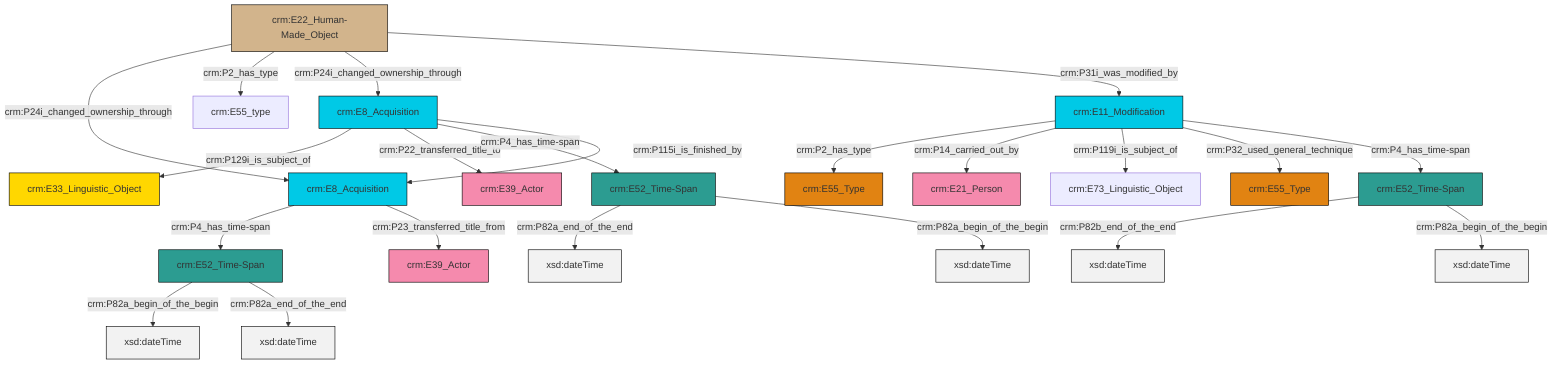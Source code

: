 graph TD
classDef Literal fill:#f2f2f2,stroke:#000000;
classDef CRM_Entity fill:#FFFFFF,stroke:#000000;
classDef Temporal_Entity fill:#00C9E6, stroke:#000000;
classDef Type fill:#E18312, stroke:#000000;
classDef Time-Span fill:#2C9C91, stroke:#000000;
classDef Appellation fill:#FFEB7F, stroke:#000000;
classDef Place fill:#008836, stroke:#000000;
classDef Persistent_Item fill:#B266B2, stroke:#000000;
classDef Conceptual_Object fill:#FFD700, stroke:#000000;
classDef Physical_Thing fill:#D2B48C, stroke:#000000;
classDef Actor fill:#f58aad, stroke:#000000;
classDef PC_Classes fill:#4ce600, stroke:#000000;
classDef Multi fill:#cccccc,stroke:#000000;

2["crm:E22_Human-Made_Object"]:::Physical_Thing -->|crm:P24i_changed_ownership_through| 6["crm:E8_Acquisition"]:::Temporal_Entity
4["crm:E11_Modification"]:::Temporal_Entity -->|crm:P2_has_type| 0["crm:E55_Type"]:::Type
9["crm:E52_Time-Span"]:::Time-Span -->|crm:P82a_begin_of_the_begin| 10[xsd:dateTime]:::Literal
6["crm:E8_Acquisition"]:::Temporal_Entity -->|crm:P4_has_time-span| 9["crm:E52_Time-Span"]:::Time-Span
11["crm:E8_Acquisition"]:::Temporal_Entity -->|crm:P129i_is_subject_of| 12["crm:E33_Linguistic_Object"]:::Conceptual_Object
14["crm:E52_Time-Span"]:::Time-Span -->|crm:P82a_end_of_the_end| 15[xsd:dateTime]:::Literal
4["crm:E11_Modification"]:::Temporal_Entity -->|crm:P14_carried_out_by| 18["crm:E21_Person"]:::Actor
11["crm:E8_Acquisition"]:::Temporal_Entity -->|crm:P22_transferred_title_to| 16["crm:E39_Actor"]:::Actor
19["crm:E52_Time-Span"]:::Time-Span -->|crm:P82b_end_of_the_end| 20[xsd:dateTime]:::Literal
9["crm:E52_Time-Span"]:::Time-Span -->|crm:P82a_end_of_the_end| 21[xsd:dateTime]:::Literal
2["crm:E22_Human-Made_Object"]:::Physical_Thing -->|crm:P2_has_type| 7["crm:E55_type"]:::Default
19["crm:E52_Time-Span"]:::Time-Span -->|crm:P82a_begin_of_the_begin| 22[xsd:dateTime]:::Literal
2["crm:E22_Human-Made_Object"]:::Physical_Thing -->|crm:P24i_changed_ownership_through| 11["crm:E8_Acquisition"]:::Temporal_Entity
4["crm:E11_Modification"]:::Temporal_Entity -->|crm:P119i_is_subject_of| 24["crm:E73_Linguistic_Object"]:::Default
2["crm:E22_Human-Made_Object"]:::Physical_Thing -->|crm:P31i_was_modified_by| 4["crm:E11_Modification"]:::Temporal_Entity
4["crm:E11_Modification"]:::Temporal_Entity -->|crm:P32_used_general_technique| 26["crm:E55_Type"]:::Type
14["crm:E52_Time-Span"]:::Time-Span -->|crm:P82a_begin_of_the_begin| 30[xsd:dateTime]:::Literal
11["crm:E8_Acquisition"]:::Temporal_Entity -->|crm:P4_has_time-span| 14["crm:E52_Time-Span"]:::Time-Span
6["crm:E8_Acquisition"]:::Temporal_Entity -->|crm:P23_transferred_title_from| 31["crm:E39_Actor"]:::Actor
4["crm:E11_Modification"]:::Temporal_Entity -->|crm:P4_has_time-span| 19["crm:E52_Time-Span"]:::Time-Span
11["crm:E8_Acquisition"]:::Temporal_Entity -->|crm:P115i_is_finished_by| 6["crm:E8_Acquisition"]:::Temporal_Entity